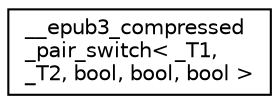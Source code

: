 digraph "Graphical Class Hierarchy"
{
  edge [fontname="Helvetica",fontsize="10",labelfontname="Helvetica",labelfontsize="10"];
  node [fontname="Helvetica",fontsize="10",shape=record];
  rankdir="LR";
  Node1 [label="__epub3_compressed\l_pair_switch\< _T1, \l_T2, bool, bool, bool \>",height=0.2,width=0.4,color="black", fillcolor="white", style="filled",URL="$struct____epub3__compressed__pair__switch.xhtml"];
}
